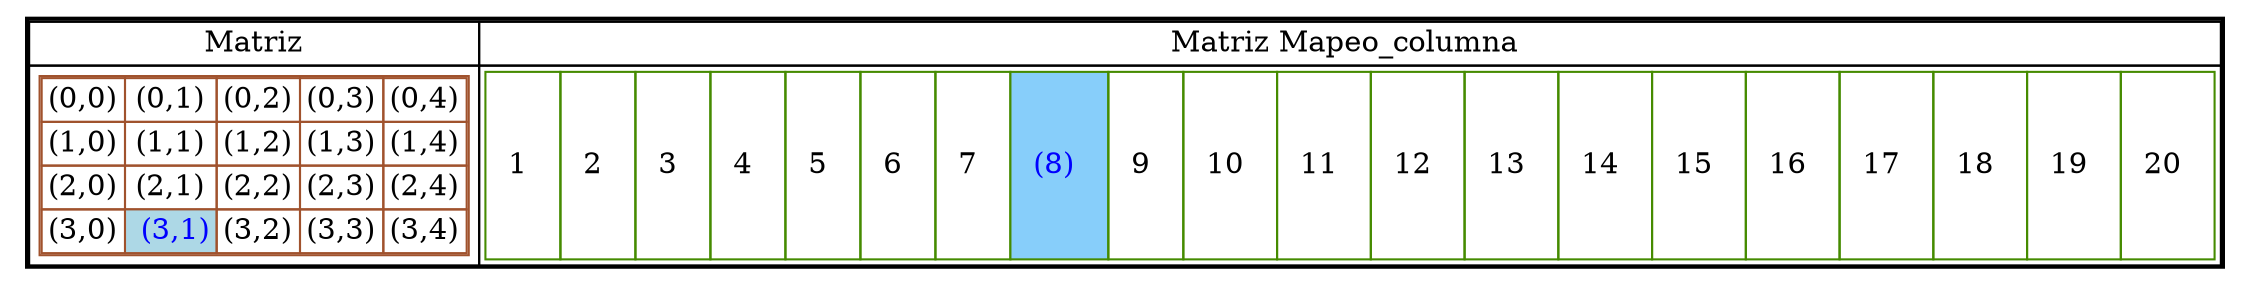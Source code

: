 digraph Matriz { 
tbl [
shape=plaintext
label=<
<table border='2' cellborder='1' color='black' cellspacing='0'>
<tr>
	<td>Matriz</td>
	<td>Matriz Mapeo_columna </td>
</tr>
<tr>
	<td cellpadding='4'>
		<table color='sienna' cellspacing='0'>
			<tr>
				<td>(0,0)</td>
				<td>(0,1)</td>
				<td>(0,2)</td>
				<td>(0,3)</td>
				<td>(0,4)</td>
			</tr>
			<tr>
				<td>(1,0)</td>
				<td>(1,1)</td>
				<td>(1,2)</td>
				<td>(1,3)</td>
				<td>(1,4)</td>
			</tr>
			<tr>
				<td>(2,0)</td>
				<td>(2,1)</td>
				<td>(2,2)</td>
				<td>(2,3)</td>
				<td>(2,4)</td>
			</tr>
			<tr>
				<td>(3,0)</td>
				<td bgcolor="lightblue"><font color="blue"> (3,1)</font></td>
				<td>(3,2)</td>
				<td>(3,3)</td>
				<td>(3,4)</td>
			</tr>
		</table>
	 </td>
	<td colspan='1' rowspan='1'>
		<table color='chartreuse4' border='0' cellborder='1' cellpadding='10' cellspacing='0'>
			 <tr>
				 <td>1 </td>
				 <td>2 </td>
				 <td>3 </td>
				 <td>4 </td>
				 <td>5 </td>
				 <td>6 </td>
				 <td>7 </td>
				<td bgcolor ="lightskyblue"><font color ="blue">(8) </font></td>
				 <td>9 </td>
				 <td>10 </td>
				 <td>11 </td>
				 <td>12 </td>
				 <td>13 </td>
				 <td>14 </td>
				 <td>15 </td>
				 <td>16 </td>
				 <td>17 </td>
				 <td>18 </td>
				 <td>19 </td>
				 <td>20 </td>
			</tr>
		</table>
	</td>
</tr>
</table>
>];
}
